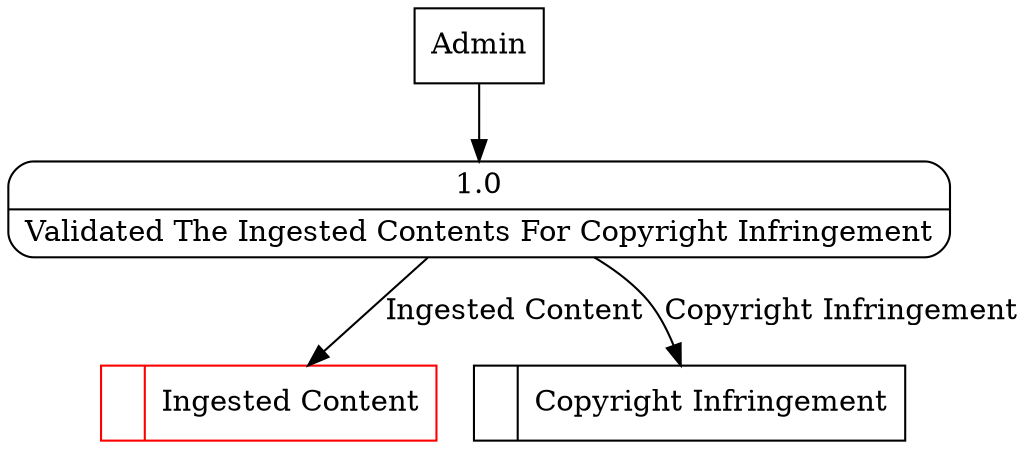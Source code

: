 digraph dfd2{ 
node[shape=record]
200 [label="<f0>  |<f1> Ingested Content " color=red];
201 [label="<f0>  |<f1> Copyright Infringement " ];
202 [label="Admin" shape=box];
203 [label="{<f0> 1.0|<f1> Validated The Ingested Contents For Copyright Infringement }" shape=Mrecord];
202 -> 203
203 -> 200 [label="Ingested Content"]
203 -> 201 [label="Copyright Infringement"]
}